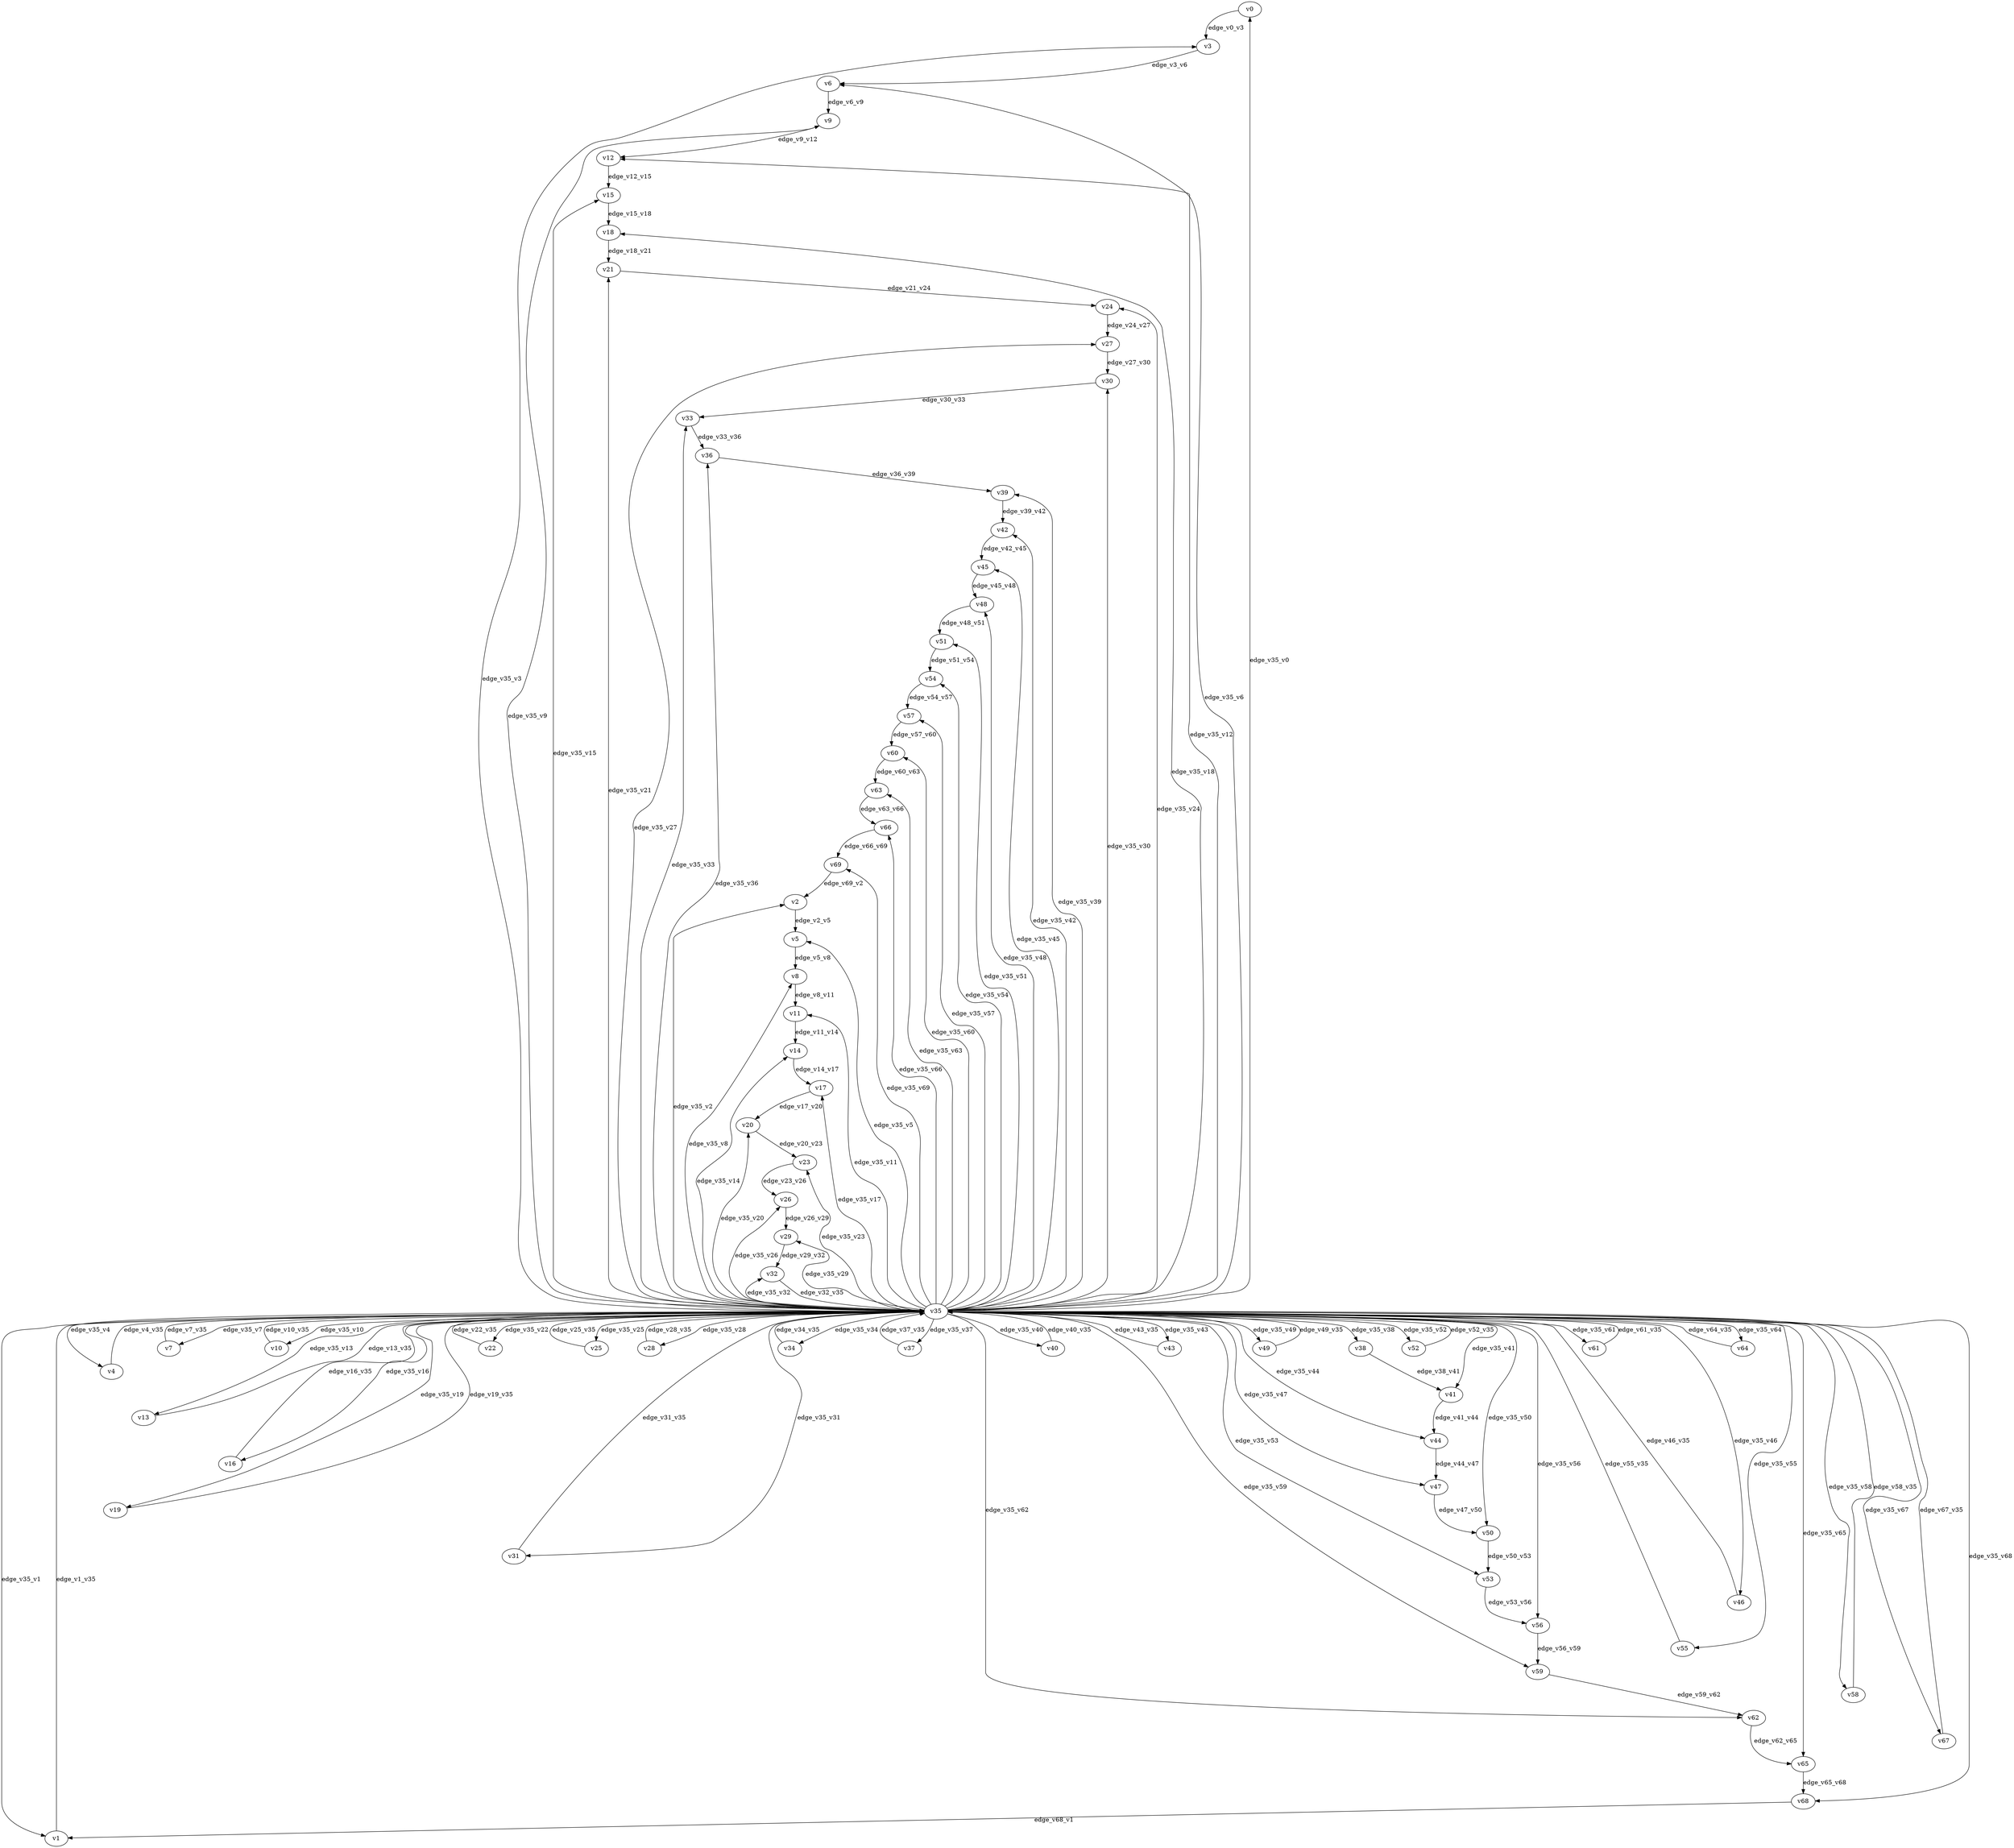 digraph test090 {
    // Discounted game test case
    // Vertex properties: name [player=X]
    // Edge properties: [weight=Y, discount=Z]

    v0 [name="v0", player=0];
    v1 [name="v1", player=1];
    v2 [name="v2", player=0];
    v3 [name="v3", player=1];
    v4 [name="v4", player=0];
    v5 [name="v5", player=1];
    v6 [name="v6", player=0];
    v7 [name="v7", player=1];
    v8 [name="v8", player=0];
    v9 [name="v9", player=1];
    v10 [name="v10", player=0];
    v11 [name="v11", player=1];
    v12 [name="v12", player=0];
    v13 [name="v13", player=1];
    v14 [name="v14", player=0];
    v15 [name="v15", player=1];
    v16 [name="v16", player=0];
    v17 [name="v17", player=1];
    v18 [name="v18", player=0];
    v19 [name="v19", player=1];
    v20 [name="v20", player=0];
    v21 [name="v21", player=1];
    v22 [name="v22", player=0];
    v23 [name="v23", player=1];
    v24 [name="v24", player=0];
    v25 [name="v25", player=1];
    v26 [name="v26", player=0];
    v27 [name="v27", player=1];
    v28 [name="v28", player=0];
    v29 [name="v29", player=1];
    v30 [name="v30", player=0];
    v31 [name="v31", player=1];
    v32 [name="v32", player=0];
    v33 [name="v33", player=1];
    v34 [name="v34", player=0];
    v35 [name="v35", player=0];
    v36 [name="v36", player=0];
    v37 [name="v37", player=1];
    v38 [name="v38", player=0];
    v39 [name="v39", player=1];
    v40 [name="v40", player=0];
    v41 [name="v41", player=1];
    v42 [name="v42", player=0];
    v43 [name="v43", player=1];
    v44 [name="v44", player=0];
    v45 [name="v45", player=1];
    v46 [name="v46", player=0];
    v47 [name="v47", player=1];
    v48 [name="v48", player=0];
    v49 [name="v49", player=1];
    v50 [name="v50", player=0];
    v51 [name="v51", player=1];
    v52 [name="v52", player=0];
    v53 [name="v53", player=1];
    v54 [name="v54", player=0];
    v55 [name="v55", player=1];
    v56 [name="v56", player=0];
    v57 [name="v57", player=1];
    v58 [name="v58", player=0];
    v59 [name="v59", player=1];
    v60 [name="v60", player=0];
    v61 [name="v61", player=1];
    v62 [name="v62", player=0];
    v63 [name="v63", player=1];
    v64 [name="v64", player=0];
    v65 [name="v65", player=1];
    v66 [name="v66", player=0];
    v67 [name="v67", player=1];
    v68 [name="v68", player=0];
    v69 [name="v69", player=1];

    v35 -> v0 [label="edge_v35_v0", weight=8.42, discount=0.122];
    v35 -> v1 [label="edge_v35_v1", weight=9.30, discount=0.122];
    v1 -> v35 [label="edge_v1_v35", weight=11.07, discount=0.122];
    v35 -> v2 [label="edge_v35_v2", weight=7.32, discount=0.122];
    v35 -> v3 [label="edge_v35_v3", weight=-3.96, discount=0.122];
    v35 -> v4 [label="edge_v35_v4", weight=-5.67, discount=0.122];
    v4 -> v35 [label="edge_v4_v35", weight=-4.37, discount=0.122];
    v35 -> v5 [label="edge_v35_v5", weight=-3.68, discount=0.122];
    v35 -> v6 [label="edge_v35_v6", weight=-0.67, discount=0.122];
    v35 -> v7 [label="edge_v35_v7", weight=8.94, discount=0.122];
    v7 -> v35 [label="edge_v7_v35", weight=11.76, discount=0.122];
    v35 -> v8 [label="edge_v35_v8", weight=-5.49, discount=0.122];
    v35 -> v9 [label="edge_v35_v9", weight=-5.42, discount=0.122];
    v35 -> v10 [label="edge_v35_v10", weight=5.93, discount=0.122];
    v10 -> v35 [label="edge_v10_v35", weight=3.92, discount=0.122];
    v35 -> v11 [label="edge_v35_v11", weight=2.07, discount=0.122];
    v35 -> v12 [label="edge_v35_v12", weight=1.93, discount=0.122];
    v35 -> v13 [label="edge_v35_v13", weight=-5.89, discount=0.122];
    v13 -> v35 [label="edge_v13_v35", weight=-3.18, discount=0.122];
    v35 -> v14 [label="edge_v35_v14", weight=-3.52, discount=0.122];
    v35 -> v15 [label="edge_v35_v15", weight=4.40, discount=0.122];
    v35 -> v16 [label="edge_v35_v16", weight=-5.73, discount=0.122];
    v16 -> v35 [label="edge_v16_v35", weight=-7.66, discount=0.122];
    v35 -> v17 [label="edge_v35_v17", weight=9.95, discount=0.122];
    v35 -> v18 [label="edge_v35_v18", weight=-3.16, discount=0.122];
    v35 -> v19 [label="edge_v35_v19", weight=-5.96, discount=0.122];
    v19 -> v35 [label="edge_v19_v35", weight=-4.87, discount=0.122];
    v35 -> v20 [label="edge_v35_v20", weight=7.58, discount=0.122];
    v35 -> v21 [label="edge_v35_v21", weight=6.04, discount=0.122];
    v35 -> v22 [label="edge_v35_v22", weight=9.24, discount=0.122];
    v22 -> v35 [label="edge_v22_v35", weight=9.96, discount=0.122];
    v35 -> v23 [label="edge_v35_v23", weight=3.77, discount=0.122];
    v35 -> v24 [label="edge_v35_v24", weight=6.83, discount=0.122];
    v35 -> v25 [label="edge_v35_v25", weight=6.68, discount=0.122];
    v25 -> v35 [label="edge_v25_v35", weight=4.75, discount=0.122];
    v35 -> v26 [label="edge_v35_v26", weight=-2.99, discount=0.122];
    v35 -> v27 [label="edge_v35_v27", weight=0.31, discount=0.122];
    v35 -> v28 [label="edge_v35_v28", weight=5.71, discount=0.122];
    v28 -> v35 [label="edge_v28_v35", weight=7.46, discount=0.122];
    v35 -> v29 [label="edge_v35_v29", weight=-2.40, discount=0.122];
    v35 -> v30 [label="edge_v35_v30", weight=7.46, discount=0.122];
    v35 -> v31 [label="edge_v35_v31", weight=-5.33, discount=0.122];
    v31 -> v35 [label="edge_v31_v35", weight=-7.68, discount=0.122];
    v35 -> v32 [label="edge_v35_v32", weight=-3.72, discount=0.122];
    v35 -> v33 [label="edge_v35_v33", weight=5.03, discount=0.122];
    v35 -> v34 [label="edge_v35_v34", weight=1.93, discount=0.122];
    v34 -> v35 [label="edge_v34_v35", weight=1.36, discount=0.122];
    v35 -> v36 [label="edge_v35_v36", weight=-2.22, discount=0.122];
    v35 -> v37 [label="edge_v35_v37", weight=8.35, discount=0.122];
    v37 -> v35 [label="edge_v37_v35", weight=8.03, discount=0.122];
    v35 -> v38 [label="edge_v35_v38", weight=5.30, discount=0.122];
    v35 -> v39 [label="edge_v35_v39", weight=3.22, discount=0.122];
    v35 -> v40 [label="edge_v35_v40", weight=4.21, discount=0.122];
    v40 -> v35 [label="edge_v40_v35", weight=6.81, discount=0.122];
    v35 -> v41 [label="edge_v35_v41", weight=1.26, discount=0.122];
    v35 -> v42 [label="edge_v35_v42", weight=6.56, discount=0.122];
    v35 -> v43 [label="edge_v35_v43", weight=9.24, discount=0.122];
    v43 -> v35 [label="edge_v43_v35", weight=7.27, discount=0.122];
    v35 -> v44 [label="edge_v35_v44", weight=1.04, discount=0.122];
    v35 -> v45 [label="edge_v35_v45", weight=-5.42, discount=0.122];
    v35 -> v46 [label="edge_v35_v46", weight=-5.94, discount=0.122];
    v46 -> v35 [label="edge_v46_v35", weight=-7.77, discount=0.122];
    v35 -> v47 [label="edge_v35_v47", weight=-3.04, discount=0.122];
    v35 -> v48 [label="edge_v35_v48", weight=6.79, discount=0.122];
    v35 -> v49 [label="edge_v35_v49", weight=9.16, discount=0.122];
    v49 -> v35 [label="edge_v49_v35", weight=8.11, discount=0.122];
    v35 -> v50 [label="edge_v35_v50", weight=3.25, discount=0.122];
    v35 -> v51 [label="edge_v35_v51", weight=-2.90, discount=0.122];
    v35 -> v52 [label="edge_v35_v52", weight=1.70, discount=0.122];
    v52 -> v35 [label="edge_v52_v35", weight=-0.01, discount=0.122];
    v35 -> v53 [label="edge_v35_v53", weight=-3.52, discount=0.122];
    v35 -> v54 [label="edge_v35_v54", weight=4.08, discount=0.122];
    v35 -> v55 [label="edge_v35_v55", weight=-0.75, discount=0.122];
    v55 -> v35 [label="edge_v55_v35", weight=0.90, discount=0.122];
    v35 -> v56 [label="edge_v35_v56", weight=6.69, discount=0.122];
    v35 -> v57 [label="edge_v35_v57", weight=1.56, discount=0.122];
    v35 -> v58 [label="edge_v35_v58", weight=-3.38, discount=0.122];
    v58 -> v35 [label="edge_v58_v35", weight=-6.04, discount=0.122];
    v35 -> v59 [label="edge_v35_v59", weight=-4.47, discount=0.122];
    v35 -> v60 [label="edge_v35_v60", weight=4.50, discount=0.122];
    v35 -> v61 [label="edge_v35_v61", weight=7.06, discount=0.122];
    v61 -> v35 [label="edge_v61_v35", weight=6.58, discount=0.122];
    v35 -> v62 [label="edge_v35_v62", weight=3.28, discount=0.122];
    v35 -> v63 [label="edge_v35_v63", weight=3.97, discount=0.122];
    v35 -> v64 [label="edge_v35_v64", weight=2.51, discount=0.122];
    v64 -> v35 [label="edge_v64_v35", weight=1.45, discount=0.122];
    v35 -> v65 [label="edge_v35_v65", weight=6.48, discount=0.122];
    v35 -> v66 [label="edge_v35_v66", weight=6.40, discount=0.122];
    v35 -> v67 [label="edge_v35_v67", weight=-1.43, discount=0.122];
    v67 -> v35 [label="edge_v67_v35", weight=-2.73, discount=0.122];
    v35 -> v68 [label="edge_v35_v68", weight=5.96, discount=0.122];
    v35 -> v69 [label="edge_v35_v69", weight=4.17, discount=0.122];
    v0 -> v3 [label="edge_v0_v3", weight=2.17, discount=0.122];
    v2 -> v5 [label="edge_v2_v5", weight=6.67, discount=0.122];
    v3 -> v6 [label="edge_v3_v6", weight=0.19, discount=0.122];
    v5 -> v8 [label="edge_v5_v8", weight=2.40, discount=0.122];
    v6 -> v9 [label="edge_v6_v9", weight=5.33, discount=0.122];
    v8 -> v11 [label="edge_v8_v11", weight=3.48, discount=0.122];
    v9 -> v12 [label="edge_v9_v12", weight=-1.96, discount=0.122];
    v11 -> v14 [label="edge_v11_v14", weight=6.61, discount=0.122];
    v12 -> v15 [label="edge_v12_v15", weight=6.45, discount=0.122];
    v14 -> v17 [label="edge_v14_v17", weight=2.49, discount=0.122];
    v15 -> v18 [label="edge_v15_v18", weight=6.34, discount=0.122];
    v17 -> v20 [label="edge_v17_v20", weight=1.28, discount=0.122];
    v18 -> v21 [label="edge_v18_v21", weight=6.03, discount=0.122];
    v20 -> v23 [label="edge_v20_v23", weight=-1.16, discount=0.122];
    v21 -> v24 [label="edge_v21_v24", weight=6.32, discount=0.122];
    v23 -> v26 [label="edge_v23_v26", weight=2.90, discount=0.122];
    v24 -> v27 [label="edge_v24_v27", weight=5.23, discount=0.122];
    v26 -> v29 [label="edge_v26_v29", weight=5.22, discount=0.122];
    v27 -> v30 [label="edge_v27_v30", weight=4.44, discount=0.122];
    v29 -> v32 [label="edge_v29_v32", weight=4.68, discount=0.122];
    v30 -> v33 [label="edge_v30_v33", weight=0.42, discount=0.122];
    v32 -> v35 [label="edge_v32_v35", weight=-0.63, discount=0.122];
    v33 -> v36 [label="edge_v33_v36", weight=5.61, discount=0.122];
    v36 -> v39 [label="edge_v36_v39", weight=4.63, discount=0.122];
    v38 -> v41 [label="edge_v38_v41", weight=0.61, discount=0.122];
    v39 -> v42 [label="edge_v39_v42", weight=6.46, discount=0.122];
    v41 -> v44 [label="edge_v41_v44", weight=1.38, discount=0.122];
    v42 -> v45 [label="edge_v42_v45", weight=4.10, discount=0.122];
    v44 -> v47 [label="edge_v44_v47", weight=6.62, discount=0.122];
    v45 -> v48 [label="edge_v45_v48", weight=1.12, discount=0.122];
    v47 -> v50 [label="edge_v47_v50", weight=2.99, discount=0.122];
    v48 -> v51 [label="edge_v48_v51", weight=5.91, discount=0.122];
    v50 -> v53 [label="edge_v50_v53", weight=0.54, discount=0.122];
    v51 -> v54 [label="edge_v51_v54", weight=1.31, discount=0.122];
    v53 -> v56 [label="edge_v53_v56", weight=1.05, discount=0.122];
    v54 -> v57 [label="edge_v54_v57", weight=4.92, discount=0.122];
    v56 -> v59 [label="edge_v56_v59", weight=1.39, discount=0.122];
    v57 -> v60 [label="edge_v57_v60", weight=2.67, discount=0.122];
    v59 -> v62 [label="edge_v59_v62", weight=-2.09, discount=0.122];
    v60 -> v63 [label="edge_v60_v63", weight=4.91, discount=0.122];
    v62 -> v65 [label="edge_v62_v65", weight=5.12, discount=0.122];
    v63 -> v66 [label="edge_v63_v66", weight=-1.28, discount=0.122];
    v65 -> v68 [label="edge_v65_v68", weight=5.12, discount=0.122];
    v66 -> v69 [label="edge_v66_v69", weight=2.73, discount=0.122];
    v68 -> v1 [label="edge_v68_v1", weight=1.50, discount=0.122];
    v69 -> v2 [label="edge_v69_v2", weight=6.83, discount=0.122];
}

